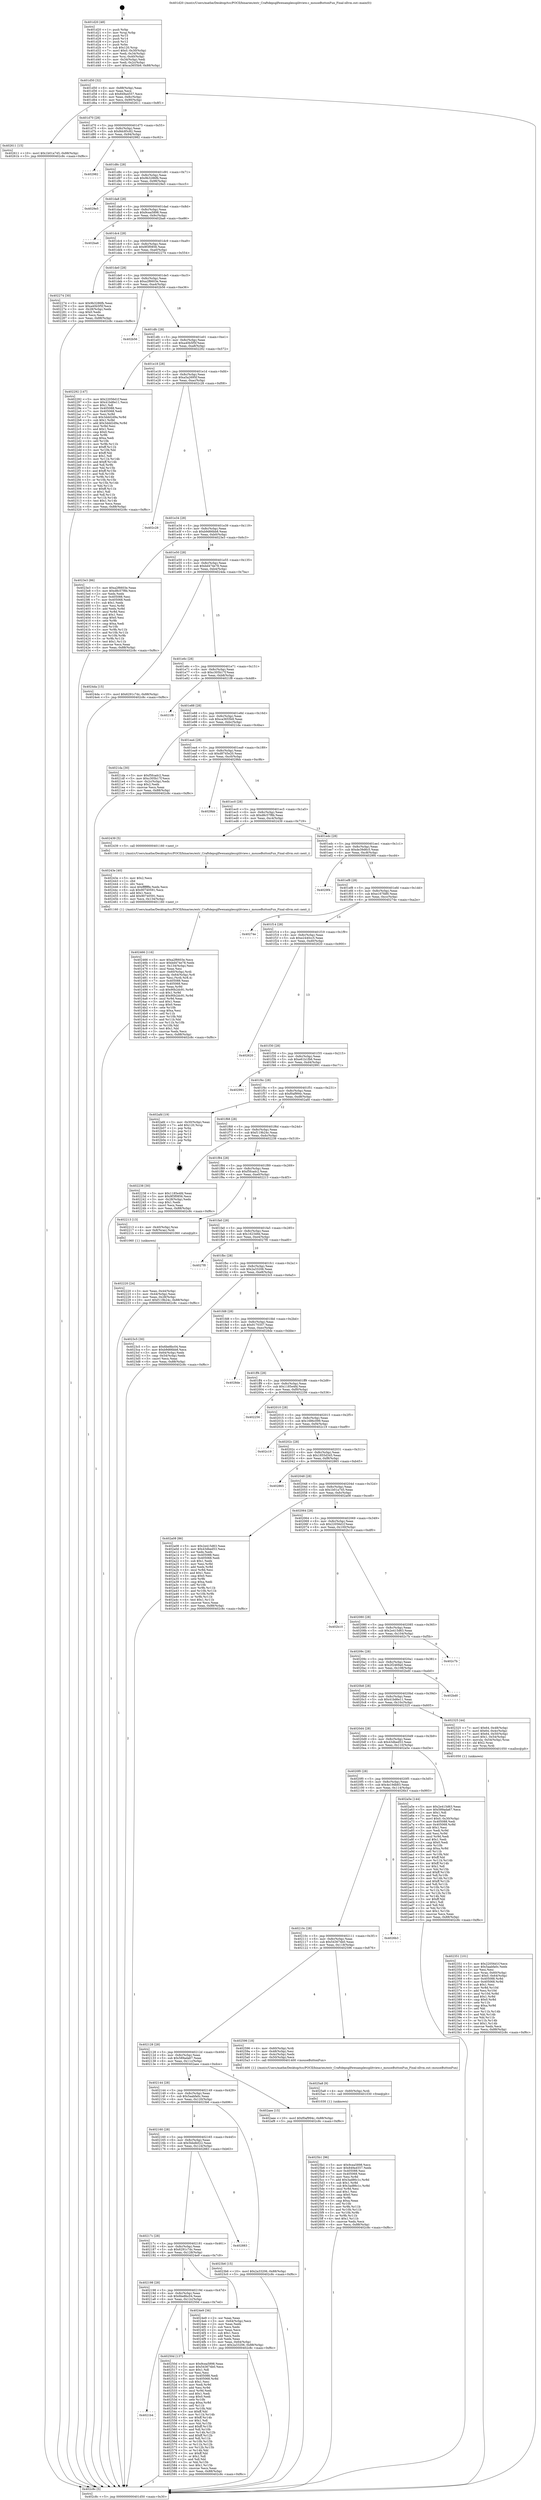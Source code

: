 digraph "0x401d20" {
  label = "0x401d20 (/mnt/c/Users/mathe/Desktop/tcc/POCII/binaries/extr_Craftdepsglfwexamplessplitview.c_mouseButtonFun_Final-ollvm.out::main(0))"
  labelloc = "t"
  node[shape=record]

  Entry [label="",width=0.3,height=0.3,shape=circle,fillcolor=black,style=filled]
  "0x401d50" [label="{
     0x401d50 [32]\l
     | [instrs]\l
     &nbsp;&nbsp;0x401d50 \<+6\>: mov -0x88(%rbp),%eax\l
     &nbsp;&nbsp;0x401d56 \<+2\>: mov %eax,%ecx\l
     &nbsp;&nbsp;0x401d58 \<+6\>: sub $0x849a4557,%ecx\l
     &nbsp;&nbsp;0x401d5e \<+6\>: mov %eax,-0x8c(%rbp)\l
     &nbsp;&nbsp;0x401d64 \<+6\>: mov %ecx,-0x90(%rbp)\l
     &nbsp;&nbsp;0x401d6a \<+6\>: je 0000000000402611 \<main+0x8f1\>\l
  }"]
  "0x402611" [label="{
     0x402611 [15]\l
     | [instrs]\l
     &nbsp;&nbsp;0x402611 \<+10\>: movl $0x1b01a745,-0x88(%rbp)\l
     &nbsp;&nbsp;0x40261b \<+5\>: jmp 0000000000402c8c \<main+0xf6c\>\l
  }"]
  "0x401d70" [label="{
     0x401d70 [28]\l
     | [instrs]\l
     &nbsp;&nbsp;0x401d70 \<+5\>: jmp 0000000000401d75 \<main+0x55\>\l
     &nbsp;&nbsp;0x401d75 \<+6\>: mov -0x8c(%rbp),%eax\l
     &nbsp;&nbsp;0x401d7b \<+5\>: sub $0x8dc85c82,%eax\l
     &nbsp;&nbsp;0x401d80 \<+6\>: mov %eax,-0x94(%rbp)\l
     &nbsp;&nbsp;0x401d86 \<+6\>: je 0000000000402982 \<main+0xc62\>\l
  }"]
  Exit [label="",width=0.3,height=0.3,shape=circle,fillcolor=black,style=filled,peripheries=2]
  "0x402982" [label="{
     0x402982\l
  }", style=dashed]
  "0x401d8c" [label="{
     0x401d8c [28]\l
     | [instrs]\l
     &nbsp;&nbsp;0x401d8c \<+5\>: jmp 0000000000401d91 \<main+0x71\>\l
     &nbsp;&nbsp;0x401d91 \<+6\>: mov -0x8c(%rbp),%eax\l
     &nbsp;&nbsp;0x401d97 \<+5\>: sub $0x9b3286fb,%eax\l
     &nbsp;&nbsp;0x401d9c \<+6\>: mov %eax,-0x98(%rbp)\l
     &nbsp;&nbsp;0x401da2 \<+6\>: je 00000000004029e5 \<main+0xcc5\>\l
  }"]
  "0x4025b1" [label="{
     0x4025b1 [96]\l
     | [instrs]\l
     &nbsp;&nbsp;0x4025b1 \<+5\>: mov $0x9cea5898,%ecx\l
     &nbsp;&nbsp;0x4025b6 \<+5\>: mov $0x849a4557,%edx\l
     &nbsp;&nbsp;0x4025bb \<+7\>: mov 0x405088,%esi\l
     &nbsp;&nbsp;0x4025c2 \<+7\>: mov 0x405068,%eax\l
     &nbsp;&nbsp;0x4025c9 \<+3\>: mov %esi,%r8d\l
     &nbsp;&nbsp;0x4025cc \<+7\>: add $0x3ad86c1c,%r8d\l
     &nbsp;&nbsp;0x4025d3 \<+4\>: sub $0x1,%r8d\l
     &nbsp;&nbsp;0x4025d7 \<+7\>: sub $0x3ad86c1c,%r8d\l
     &nbsp;&nbsp;0x4025de \<+4\>: imul %r8d,%esi\l
     &nbsp;&nbsp;0x4025e2 \<+3\>: and $0x1,%esi\l
     &nbsp;&nbsp;0x4025e5 \<+3\>: cmp $0x0,%esi\l
     &nbsp;&nbsp;0x4025e8 \<+4\>: sete %r9b\l
     &nbsp;&nbsp;0x4025ec \<+3\>: cmp $0xa,%eax\l
     &nbsp;&nbsp;0x4025ef \<+4\>: setl %r10b\l
     &nbsp;&nbsp;0x4025f3 \<+3\>: mov %r9b,%r11b\l
     &nbsp;&nbsp;0x4025f6 \<+3\>: and %r10b,%r11b\l
     &nbsp;&nbsp;0x4025f9 \<+3\>: xor %r10b,%r9b\l
     &nbsp;&nbsp;0x4025fc \<+3\>: or %r9b,%r11b\l
     &nbsp;&nbsp;0x4025ff \<+4\>: test $0x1,%r11b\l
     &nbsp;&nbsp;0x402603 \<+3\>: cmovne %edx,%ecx\l
     &nbsp;&nbsp;0x402606 \<+6\>: mov %ecx,-0x88(%rbp)\l
     &nbsp;&nbsp;0x40260c \<+5\>: jmp 0000000000402c8c \<main+0xf6c\>\l
  }"]
  "0x4029e5" [label="{
     0x4029e5\l
  }", style=dashed]
  "0x401da8" [label="{
     0x401da8 [28]\l
     | [instrs]\l
     &nbsp;&nbsp;0x401da8 \<+5\>: jmp 0000000000401dad \<main+0x8d\>\l
     &nbsp;&nbsp;0x401dad \<+6\>: mov -0x8c(%rbp),%eax\l
     &nbsp;&nbsp;0x401db3 \<+5\>: sub $0x9cea5898,%eax\l
     &nbsp;&nbsp;0x401db8 \<+6\>: mov %eax,-0x9c(%rbp)\l
     &nbsp;&nbsp;0x401dbe \<+6\>: je 0000000000402ba6 \<main+0xe86\>\l
  }"]
  "0x4025a8" [label="{
     0x4025a8 [9]\l
     | [instrs]\l
     &nbsp;&nbsp;0x4025a8 \<+4\>: mov -0x60(%rbp),%rdi\l
     &nbsp;&nbsp;0x4025ac \<+5\>: call 0000000000401030 \<free@plt\>\l
     | [calls]\l
     &nbsp;&nbsp;0x401030 \{1\} (unknown)\l
  }"]
  "0x402ba6" [label="{
     0x402ba6\l
  }", style=dashed]
  "0x401dc4" [label="{
     0x401dc4 [28]\l
     | [instrs]\l
     &nbsp;&nbsp;0x401dc4 \<+5\>: jmp 0000000000401dc9 \<main+0xa9\>\l
     &nbsp;&nbsp;0x401dc9 \<+6\>: mov -0x8c(%rbp),%eax\l
     &nbsp;&nbsp;0x401dcf \<+5\>: sub $0x9f3f0856,%eax\l
     &nbsp;&nbsp;0x401dd4 \<+6\>: mov %eax,-0xa0(%rbp)\l
     &nbsp;&nbsp;0x401dda \<+6\>: je 0000000000402274 \<main+0x554\>\l
  }"]
  "0x4021b4" [label="{
     0x4021b4\l
  }", style=dashed]
  "0x402274" [label="{
     0x402274 [30]\l
     | [instrs]\l
     &nbsp;&nbsp;0x402274 \<+5\>: mov $0x9b3286fb,%eax\l
     &nbsp;&nbsp;0x402279 \<+5\>: mov $0xa40b5f5f,%ecx\l
     &nbsp;&nbsp;0x40227e \<+3\>: mov -0x28(%rbp),%edx\l
     &nbsp;&nbsp;0x402281 \<+3\>: cmp $0x0,%edx\l
     &nbsp;&nbsp;0x402284 \<+3\>: cmove %ecx,%eax\l
     &nbsp;&nbsp;0x402287 \<+6\>: mov %eax,-0x88(%rbp)\l
     &nbsp;&nbsp;0x40228d \<+5\>: jmp 0000000000402c8c \<main+0xf6c\>\l
  }"]
  "0x401de0" [label="{
     0x401de0 [28]\l
     | [instrs]\l
     &nbsp;&nbsp;0x401de0 \<+5\>: jmp 0000000000401de5 \<main+0xc5\>\l
     &nbsp;&nbsp;0x401de5 \<+6\>: mov -0x8c(%rbp),%eax\l
     &nbsp;&nbsp;0x401deb \<+5\>: sub $0xa2f6603e,%eax\l
     &nbsp;&nbsp;0x401df0 \<+6\>: mov %eax,-0xa4(%rbp)\l
     &nbsp;&nbsp;0x401df6 \<+6\>: je 0000000000402b56 \<main+0xe36\>\l
  }"]
  "0x40250d" [label="{
     0x40250d [137]\l
     | [instrs]\l
     &nbsp;&nbsp;0x40250d \<+5\>: mov $0x9cea5898,%eax\l
     &nbsp;&nbsp;0x402512 \<+5\>: mov $0x543674b0,%ecx\l
     &nbsp;&nbsp;0x402517 \<+2\>: mov $0x1,%dl\l
     &nbsp;&nbsp;0x402519 \<+2\>: xor %esi,%esi\l
     &nbsp;&nbsp;0x40251b \<+7\>: mov 0x405088,%edi\l
     &nbsp;&nbsp;0x402522 \<+8\>: mov 0x405068,%r8d\l
     &nbsp;&nbsp;0x40252a \<+3\>: sub $0x1,%esi\l
     &nbsp;&nbsp;0x40252d \<+3\>: mov %edi,%r9d\l
     &nbsp;&nbsp;0x402530 \<+3\>: add %esi,%r9d\l
     &nbsp;&nbsp;0x402533 \<+4\>: imul %r9d,%edi\l
     &nbsp;&nbsp;0x402537 \<+3\>: and $0x1,%edi\l
     &nbsp;&nbsp;0x40253a \<+3\>: cmp $0x0,%edi\l
     &nbsp;&nbsp;0x40253d \<+4\>: sete %r10b\l
     &nbsp;&nbsp;0x402541 \<+4\>: cmp $0xa,%r8d\l
     &nbsp;&nbsp;0x402545 \<+4\>: setl %r11b\l
     &nbsp;&nbsp;0x402549 \<+3\>: mov %r10b,%bl\l
     &nbsp;&nbsp;0x40254c \<+3\>: xor $0xff,%bl\l
     &nbsp;&nbsp;0x40254f \<+3\>: mov %r11b,%r14b\l
     &nbsp;&nbsp;0x402552 \<+4\>: xor $0xff,%r14b\l
     &nbsp;&nbsp;0x402556 \<+3\>: xor $0x1,%dl\l
     &nbsp;&nbsp;0x402559 \<+3\>: mov %bl,%r15b\l
     &nbsp;&nbsp;0x40255c \<+4\>: and $0xff,%r15b\l
     &nbsp;&nbsp;0x402560 \<+3\>: and %dl,%r10b\l
     &nbsp;&nbsp;0x402563 \<+3\>: mov %r14b,%r12b\l
     &nbsp;&nbsp;0x402566 \<+4\>: and $0xff,%r12b\l
     &nbsp;&nbsp;0x40256a \<+3\>: and %dl,%r11b\l
     &nbsp;&nbsp;0x40256d \<+3\>: or %r10b,%r15b\l
     &nbsp;&nbsp;0x402570 \<+3\>: or %r11b,%r12b\l
     &nbsp;&nbsp;0x402573 \<+3\>: xor %r12b,%r15b\l
     &nbsp;&nbsp;0x402576 \<+3\>: or %r14b,%bl\l
     &nbsp;&nbsp;0x402579 \<+3\>: xor $0xff,%bl\l
     &nbsp;&nbsp;0x40257c \<+3\>: or $0x1,%dl\l
     &nbsp;&nbsp;0x40257f \<+2\>: and %dl,%bl\l
     &nbsp;&nbsp;0x402581 \<+3\>: or %bl,%r15b\l
     &nbsp;&nbsp;0x402584 \<+4\>: test $0x1,%r15b\l
     &nbsp;&nbsp;0x402588 \<+3\>: cmovne %ecx,%eax\l
     &nbsp;&nbsp;0x40258b \<+6\>: mov %eax,-0x88(%rbp)\l
     &nbsp;&nbsp;0x402591 \<+5\>: jmp 0000000000402c8c \<main+0xf6c\>\l
  }"]
  "0x402b56" [label="{
     0x402b56\l
  }", style=dashed]
  "0x401dfc" [label="{
     0x401dfc [28]\l
     | [instrs]\l
     &nbsp;&nbsp;0x401dfc \<+5\>: jmp 0000000000401e01 \<main+0xe1\>\l
     &nbsp;&nbsp;0x401e01 \<+6\>: mov -0x8c(%rbp),%eax\l
     &nbsp;&nbsp;0x401e07 \<+5\>: sub $0xa40b5f5f,%eax\l
     &nbsp;&nbsp;0x401e0c \<+6\>: mov %eax,-0xa8(%rbp)\l
     &nbsp;&nbsp;0x401e12 \<+6\>: je 0000000000402292 \<main+0x572\>\l
  }"]
  "0x402198" [label="{
     0x402198 [28]\l
     | [instrs]\l
     &nbsp;&nbsp;0x402198 \<+5\>: jmp 000000000040219d \<main+0x47d\>\l
     &nbsp;&nbsp;0x40219d \<+6\>: mov -0x8c(%rbp),%eax\l
     &nbsp;&nbsp;0x4021a3 \<+5\>: sub $0x6be8bc04,%eax\l
     &nbsp;&nbsp;0x4021a8 \<+6\>: mov %eax,-0x12c(%rbp)\l
     &nbsp;&nbsp;0x4021ae \<+6\>: je 000000000040250d \<main+0x7ed\>\l
  }"]
  "0x402292" [label="{
     0x402292 [147]\l
     | [instrs]\l
     &nbsp;&nbsp;0x402292 \<+5\>: mov $0x22056d1f,%eax\l
     &nbsp;&nbsp;0x402297 \<+5\>: mov $0x41bd6e11,%ecx\l
     &nbsp;&nbsp;0x40229c \<+2\>: mov $0x1,%dl\l
     &nbsp;&nbsp;0x40229e \<+7\>: mov 0x405088,%esi\l
     &nbsp;&nbsp;0x4022a5 \<+7\>: mov 0x405068,%edi\l
     &nbsp;&nbsp;0x4022ac \<+3\>: mov %esi,%r8d\l
     &nbsp;&nbsp;0x4022af \<+7\>: sub $0x3ddd2d9a,%r8d\l
     &nbsp;&nbsp;0x4022b6 \<+4\>: sub $0x1,%r8d\l
     &nbsp;&nbsp;0x4022ba \<+7\>: add $0x3ddd2d9a,%r8d\l
     &nbsp;&nbsp;0x4022c1 \<+4\>: imul %r8d,%esi\l
     &nbsp;&nbsp;0x4022c5 \<+3\>: and $0x1,%esi\l
     &nbsp;&nbsp;0x4022c8 \<+3\>: cmp $0x0,%esi\l
     &nbsp;&nbsp;0x4022cb \<+4\>: sete %r9b\l
     &nbsp;&nbsp;0x4022cf \<+3\>: cmp $0xa,%edi\l
     &nbsp;&nbsp;0x4022d2 \<+4\>: setl %r10b\l
     &nbsp;&nbsp;0x4022d6 \<+3\>: mov %r9b,%r11b\l
     &nbsp;&nbsp;0x4022d9 \<+4\>: xor $0xff,%r11b\l
     &nbsp;&nbsp;0x4022dd \<+3\>: mov %r10b,%bl\l
     &nbsp;&nbsp;0x4022e0 \<+3\>: xor $0xff,%bl\l
     &nbsp;&nbsp;0x4022e3 \<+3\>: xor $0x1,%dl\l
     &nbsp;&nbsp;0x4022e6 \<+3\>: mov %r11b,%r14b\l
     &nbsp;&nbsp;0x4022e9 \<+4\>: and $0xff,%r14b\l
     &nbsp;&nbsp;0x4022ed \<+3\>: and %dl,%r9b\l
     &nbsp;&nbsp;0x4022f0 \<+3\>: mov %bl,%r15b\l
     &nbsp;&nbsp;0x4022f3 \<+4\>: and $0xff,%r15b\l
     &nbsp;&nbsp;0x4022f7 \<+3\>: and %dl,%r10b\l
     &nbsp;&nbsp;0x4022fa \<+3\>: or %r9b,%r14b\l
     &nbsp;&nbsp;0x4022fd \<+3\>: or %r10b,%r15b\l
     &nbsp;&nbsp;0x402300 \<+3\>: xor %r15b,%r14b\l
     &nbsp;&nbsp;0x402303 \<+3\>: or %bl,%r11b\l
     &nbsp;&nbsp;0x402306 \<+4\>: xor $0xff,%r11b\l
     &nbsp;&nbsp;0x40230a \<+3\>: or $0x1,%dl\l
     &nbsp;&nbsp;0x40230d \<+3\>: and %dl,%r11b\l
     &nbsp;&nbsp;0x402310 \<+3\>: or %r11b,%r14b\l
     &nbsp;&nbsp;0x402313 \<+4\>: test $0x1,%r14b\l
     &nbsp;&nbsp;0x402317 \<+3\>: cmovne %ecx,%eax\l
     &nbsp;&nbsp;0x40231a \<+6\>: mov %eax,-0x88(%rbp)\l
     &nbsp;&nbsp;0x402320 \<+5\>: jmp 0000000000402c8c \<main+0xf6c\>\l
  }"]
  "0x401e18" [label="{
     0x401e18 [28]\l
     | [instrs]\l
     &nbsp;&nbsp;0x401e18 \<+5\>: jmp 0000000000401e1d \<main+0xfd\>\l
     &nbsp;&nbsp;0x401e1d \<+6\>: mov -0x8c(%rbp),%eax\l
     &nbsp;&nbsp;0x401e23 \<+5\>: sub $0xa5a2695f,%eax\l
     &nbsp;&nbsp;0x401e28 \<+6\>: mov %eax,-0xac(%rbp)\l
     &nbsp;&nbsp;0x401e2e \<+6\>: je 0000000000402c28 \<main+0xf08\>\l
  }"]
  "0x4024e9" [label="{
     0x4024e9 [36]\l
     | [instrs]\l
     &nbsp;&nbsp;0x4024e9 \<+2\>: xor %eax,%eax\l
     &nbsp;&nbsp;0x4024eb \<+3\>: mov -0x64(%rbp),%ecx\l
     &nbsp;&nbsp;0x4024ee \<+2\>: mov %eax,%edx\l
     &nbsp;&nbsp;0x4024f0 \<+2\>: sub %ecx,%edx\l
     &nbsp;&nbsp;0x4024f2 \<+2\>: mov %eax,%ecx\l
     &nbsp;&nbsp;0x4024f4 \<+3\>: sub $0x1,%ecx\l
     &nbsp;&nbsp;0x4024f7 \<+2\>: add %ecx,%edx\l
     &nbsp;&nbsp;0x4024f9 \<+2\>: sub %edx,%eax\l
     &nbsp;&nbsp;0x4024fb \<+3\>: mov %eax,-0x64(%rbp)\l
     &nbsp;&nbsp;0x4024fe \<+10\>: movl $0x2a33206,-0x88(%rbp)\l
     &nbsp;&nbsp;0x402508 \<+5\>: jmp 0000000000402c8c \<main+0xf6c\>\l
  }"]
  "0x402c28" [label="{
     0x402c28\l
  }", style=dashed]
  "0x401e34" [label="{
     0x401e34 [28]\l
     | [instrs]\l
     &nbsp;&nbsp;0x401e34 \<+5\>: jmp 0000000000401e39 \<main+0x119\>\l
     &nbsp;&nbsp;0x401e39 \<+6\>: mov -0x8c(%rbp),%eax\l
     &nbsp;&nbsp;0x401e3f \<+5\>: sub $0xb9d66bb8,%eax\l
     &nbsp;&nbsp;0x401e44 \<+6\>: mov %eax,-0xb0(%rbp)\l
     &nbsp;&nbsp;0x401e4a \<+6\>: je 00000000004023e3 \<main+0x6c3\>\l
  }"]
  "0x40217c" [label="{
     0x40217c [28]\l
     | [instrs]\l
     &nbsp;&nbsp;0x40217c \<+5\>: jmp 0000000000402181 \<main+0x461\>\l
     &nbsp;&nbsp;0x402181 \<+6\>: mov -0x8c(%rbp),%eax\l
     &nbsp;&nbsp;0x402187 \<+5\>: sub $0x6291c7dc,%eax\l
     &nbsp;&nbsp;0x40218c \<+6\>: mov %eax,-0x128(%rbp)\l
     &nbsp;&nbsp;0x402192 \<+6\>: je 00000000004024e9 \<main+0x7c9\>\l
  }"]
  "0x4023e3" [label="{
     0x4023e3 [86]\l
     | [instrs]\l
     &nbsp;&nbsp;0x4023e3 \<+5\>: mov $0xa2f6603e,%eax\l
     &nbsp;&nbsp;0x4023e8 \<+5\>: mov $0xd8c57f8b,%ecx\l
     &nbsp;&nbsp;0x4023ed \<+2\>: xor %edx,%edx\l
     &nbsp;&nbsp;0x4023ef \<+7\>: mov 0x405088,%esi\l
     &nbsp;&nbsp;0x4023f6 \<+7\>: mov 0x405068,%edi\l
     &nbsp;&nbsp;0x4023fd \<+3\>: sub $0x1,%edx\l
     &nbsp;&nbsp;0x402400 \<+3\>: mov %esi,%r8d\l
     &nbsp;&nbsp;0x402403 \<+3\>: add %edx,%r8d\l
     &nbsp;&nbsp;0x402406 \<+4\>: imul %r8d,%esi\l
     &nbsp;&nbsp;0x40240a \<+3\>: and $0x1,%esi\l
     &nbsp;&nbsp;0x40240d \<+3\>: cmp $0x0,%esi\l
     &nbsp;&nbsp;0x402410 \<+4\>: sete %r9b\l
     &nbsp;&nbsp;0x402414 \<+3\>: cmp $0xa,%edi\l
     &nbsp;&nbsp;0x402417 \<+4\>: setl %r10b\l
     &nbsp;&nbsp;0x40241b \<+3\>: mov %r9b,%r11b\l
     &nbsp;&nbsp;0x40241e \<+3\>: and %r10b,%r11b\l
     &nbsp;&nbsp;0x402421 \<+3\>: xor %r10b,%r9b\l
     &nbsp;&nbsp;0x402424 \<+3\>: or %r9b,%r11b\l
     &nbsp;&nbsp;0x402427 \<+4\>: test $0x1,%r11b\l
     &nbsp;&nbsp;0x40242b \<+3\>: cmovne %ecx,%eax\l
     &nbsp;&nbsp;0x40242e \<+6\>: mov %eax,-0x88(%rbp)\l
     &nbsp;&nbsp;0x402434 \<+5\>: jmp 0000000000402c8c \<main+0xf6c\>\l
  }"]
  "0x401e50" [label="{
     0x401e50 [28]\l
     | [instrs]\l
     &nbsp;&nbsp;0x401e50 \<+5\>: jmp 0000000000401e55 \<main+0x135\>\l
     &nbsp;&nbsp;0x401e55 \<+6\>: mov -0x8c(%rbp),%eax\l
     &nbsp;&nbsp;0x401e5b \<+5\>: sub $0xbd474e78,%eax\l
     &nbsp;&nbsp;0x401e60 \<+6\>: mov %eax,-0xb4(%rbp)\l
     &nbsp;&nbsp;0x401e66 \<+6\>: je 00000000004024da \<main+0x7ba\>\l
  }"]
  "0x402883" [label="{
     0x402883\l
  }", style=dashed]
  "0x4024da" [label="{
     0x4024da [15]\l
     | [instrs]\l
     &nbsp;&nbsp;0x4024da \<+10\>: movl $0x6291c7dc,-0x88(%rbp)\l
     &nbsp;&nbsp;0x4024e4 \<+5\>: jmp 0000000000402c8c \<main+0xf6c\>\l
  }"]
  "0x401e6c" [label="{
     0x401e6c [28]\l
     | [instrs]\l
     &nbsp;&nbsp;0x401e6c \<+5\>: jmp 0000000000401e71 \<main+0x151\>\l
     &nbsp;&nbsp;0x401e71 \<+6\>: mov -0x8c(%rbp),%eax\l
     &nbsp;&nbsp;0x401e77 \<+5\>: sub $0xc305b17f,%eax\l
     &nbsp;&nbsp;0x401e7c \<+6\>: mov %eax,-0xb8(%rbp)\l
     &nbsp;&nbsp;0x401e82 \<+6\>: je 00000000004021f8 \<main+0x4d8\>\l
  }"]
  "0x402466" [label="{
     0x402466 [116]\l
     | [instrs]\l
     &nbsp;&nbsp;0x402466 \<+5\>: mov $0xa2f6603e,%ecx\l
     &nbsp;&nbsp;0x40246b \<+5\>: mov $0xbd474e78,%edx\l
     &nbsp;&nbsp;0x402470 \<+6\>: mov -0x134(%rbp),%esi\l
     &nbsp;&nbsp;0x402476 \<+3\>: imul %eax,%esi\l
     &nbsp;&nbsp;0x402479 \<+4\>: mov -0x60(%rbp),%rdi\l
     &nbsp;&nbsp;0x40247d \<+4\>: movslq -0x64(%rbp),%r8\l
     &nbsp;&nbsp;0x402481 \<+4\>: mov %esi,(%rdi,%r8,4)\l
     &nbsp;&nbsp;0x402485 \<+7\>: mov 0x405088,%eax\l
     &nbsp;&nbsp;0x40248c \<+7\>: mov 0x405068,%esi\l
     &nbsp;&nbsp;0x402493 \<+3\>: mov %eax,%r9d\l
     &nbsp;&nbsp;0x402496 \<+7\>: sub $0x90b2dc91,%r9d\l
     &nbsp;&nbsp;0x40249d \<+4\>: sub $0x1,%r9d\l
     &nbsp;&nbsp;0x4024a1 \<+7\>: add $0x90b2dc91,%r9d\l
     &nbsp;&nbsp;0x4024a8 \<+4\>: imul %r9d,%eax\l
     &nbsp;&nbsp;0x4024ac \<+3\>: and $0x1,%eax\l
     &nbsp;&nbsp;0x4024af \<+3\>: cmp $0x0,%eax\l
     &nbsp;&nbsp;0x4024b2 \<+4\>: sete %r10b\l
     &nbsp;&nbsp;0x4024b6 \<+3\>: cmp $0xa,%esi\l
     &nbsp;&nbsp;0x4024b9 \<+4\>: setl %r11b\l
     &nbsp;&nbsp;0x4024bd \<+3\>: mov %r10b,%bl\l
     &nbsp;&nbsp;0x4024c0 \<+3\>: and %r11b,%bl\l
     &nbsp;&nbsp;0x4024c3 \<+3\>: xor %r11b,%r10b\l
     &nbsp;&nbsp;0x4024c6 \<+3\>: or %r10b,%bl\l
     &nbsp;&nbsp;0x4024c9 \<+3\>: test $0x1,%bl\l
     &nbsp;&nbsp;0x4024cc \<+3\>: cmovne %edx,%ecx\l
     &nbsp;&nbsp;0x4024cf \<+6\>: mov %ecx,-0x88(%rbp)\l
     &nbsp;&nbsp;0x4024d5 \<+5\>: jmp 0000000000402c8c \<main+0xf6c\>\l
  }"]
  "0x4021f8" [label="{
     0x4021f8\l
  }", style=dashed]
  "0x401e88" [label="{
     0x401e88 [28]\l
     | [instrs]\l
     &nbsp;&nbsp;0x401e88 \<+5\>: jmp 0000000000401e8d \<main+0x16d\>\l
     &nbsp;&nbsp;0x401e8d \<+6\>: mov -0x8c(%rbp),%eax\l
     &nbsp;&nbsp;0x401e93 \<+5\>: sub $0xca3655b9,%eax\l
     &nbsp;&nbsp;0x401e98 \<+6\>: mov %eax,-0xbc(%rbp)\l
     &nbsp;&nbsp;0x401e9e \<+6\>: je 00000000004021da \<main+0x4ba\>\l
  }"]
  "0x40243e" [label="{
     0x40243e [40]\l
     | [instrs]\l
     &nbsp;&nbsp;0x40243e \<+5\>: mov $0x2,%ecx\l
     &nbsp;&nbsp;0x402443 \<+1\>: cltd\l
     &nbsp;&nbsp;0x402444 \<+2\>: idiv %ecx\l
     &nbsp;&nbsp;0x402446 \<+6\>: imul $0xfffffffe,%edx,%ecx\l
     &nbsp;&nbsp;0x40244c \<+6\>: sub $0x90740591,%ecx\l
     &nbsp;&nbsp;0x402452 \<+3\>: add $0x1,%ecx\l
     &nbsp;&nbsp;0x402455 \<+6\>: add $0x90740591,%ecx\l
     &nbsp;&nbsp;0x40245b \<+6\>: mov %ecx,-0x134(%rbp)\l
     &nbsp;&nbsp;0x402461 \<+5\>: call 0000000000401160 \<next_i\>\l
     | [calls]\l
     &nbsp;&nbsp;0x401160 \{1\} (/mnt/c/Users/mathe/Desktop/tcc/POCII/binaries/extr_Craftdepsglfwexamplessplitview.c_mouseButtonFun_Final-ollvm.out::next_i)\l
  }"]
  "0x4021da" [label="{
     0x4021da [30]\l
     | [instrs]\l
     &nbsp;&nbsp;0x4021da \<+5\>: mov $0xf5fcadc2,%eax\l
     &nbsp;&nbsp;0x4021df \<+5\>: mov $0xc305b17f,%ecx\l
     &nbsp;&nbsp;0x4021e4 \<+3\>: mov -0x2c(%rbp),%edx\l
     &nbsp;&nbsp;0x4021e7 \<+3\>: cmp $0x2,%edx\l
     &nbsp;&nbsp;0x4021ea \<+3\>: cmovne %ecx,%eax\l
     &nbsp;&nbsp;0x4021ed \<+6\>: mov %eax,-0x88(%rbp)\l
     &nbsp;&nbsp;0x4021f3 \<+5\>: jmp 0000000000402c8c \<main+0xf6c\>\l
  }"]
  "0x401ea4" [label="{
     0x401ea4 [28]\l
     | [instrs]\l
     &nbsp;&nbsp;0x401ea4 \<+5\>: jmp 0000000000401ea9 \<main+0x189\>\l
     &nbsp;&nbsp;0x401ea9 \<+6\>: mov -0x8c(%rbp),%eax\l
     &nbsp;&nbsp;0x401eaf \<+5\>: sub $0xd8745e20,%eax\l
     &nbsp;&nbsp;0x401eb4 \<+6\>: mov %eax,-0xc0(%rbp)\l
     &nbsp;&nbsp;0x401eba \<+6\>: je 00000000004029bb \<main+0xc9b\>\l
  }"]
  "0x402c8c" [label="{
     0x402c8c [5]\l
     | [instrs]\l
     &nbsp;&nbsp;0x402c8c \<+5\>: jmp 0000000000401d50 \<main+0x30\>\l
  }"]
  "0x401d20" [label="{
     0x401d20 [48]\l
     | [instrs]\l
     &nbsp;&nbsp;0x401d20 \<+1\>: push %rbp\l
     &nbsp;&nbsp;0x401d21 \<+3\>: mov %rsp,%rbp\l
     &nbsp;&nbsp;0x401d24 \<+2\>: push %r15\l
     &nbsp;&nbsp;0x401d26 \<+2\>: push %r14\l
     &nbsp;&nbsp;0x401d28 \<+2\>: push %r12\l
     &nbsp;&nbsp;0x401d2a \<+1\>: push %rbx\l
     &nbsp;&nbsp;0x401d2b \<+7\>: sub $0x120,%rsp\l
     &nbsp;&nbsp;0x401d32 \<+7\>: movl $0x0,-0x30(%rbp)\l
     &nbsp;&nbsp;0x401d39 \<+3\>: mov %edi,-0x34(%rbp)\l
     &nbsp;&nbsp;0x401d3c \<+4\>: mov %rsi,-0x40(%rbp)\l
     &nbsp;&nbsp;0x401d40 \<+3\>: mov -0x34(%rbp),%edi\l
     &nbsp;&nbsp;0x401d43 \<+3\>: mov %edi,-0x2c(%rbp)\l
     &nbsp;&nbsp;0x401d46 \<+10\>: movl $0xca3655b9,-0x88(%rbp)\l
  }"]
  "0x402160" [label="{
     0x402160 [28]\l
     | [instrs]\l
     &nbsp;&nbsp;0x402160 \<+5\>: jmp 0000000000402165 \<main+0x445\>\l
     &nbsp;&nbsp;0x402165 \<+6\>: mov -0x8c(%rbp),%eax\l
     &nbsp;&nbsp;0x40216b \<+5\>: sub $0x5bbdb022,%eax\l
     &nbsp;&nbsp;0x402170 \<+6\>: mov %eax,-0x124(%rbp)\l
     &nbsp;&nbsp;0x402176 \<+6\>: je 0000000000402883 \<main+0xb63\>\l
  }"]
  "0x4029bb" [label="{
     0x4029bb\l
  }", style=dashed]
  "0x401ec0" [label="{
     0x401ec0 [28]\l
     | [instrs]\l
     &nbsp;&nbsp;0x401ec0 \<+5\>: jmp 0000000000401ec5 \<main+0x1a5\>\l
     &nbsp;&nbsp;0x401ec5 \<+6\>: mov -0x8c(%rbp),%eax\l
     &nbsp;&nbsp;0x401ecb \<+5\>: sub $0xd8c57f8b,%eax\l
     &nbsp;&nbsp;0x401ed0 \<+6\>: mov %eax,-0xc4(%rbp)\l
     &nbsp;&nbsp;0x401ed6 \<+6\>: je 0000000000402439 \<main+0x719\>\l
  }"]
  "0x4023b6" [label="{
     0x4023b6 [15]\l
     | [instrs]\l
     &nbsp;&nbsp;0x4023b6 \<+10\>: movl $0x2a33206,-0x88(%rbp)\l
     &nbsp;&nbsp;0x4023c0 \<+5\>: jmp 0000000000402c8c \<main+0xf6c\>\l
  }"]
  "0x402439" [label="{
     0x402439 [5]\l
     | [instrs]\l
     &nbsp;&nbsp;0x402439 \<+5\>: call 0000000000401160 \<next_i\>\l
     | [calls]\l
     &nbsp;&nbsp;0x401160 \{1\} (/mnt/c/Users/mathe/Desktop/tcc/POCII/binaries/extr_Craftdepsglfwexamplessplitview.c_mouseButtonFun_Final-ollvm.out::next_i)\l
  }"]
  "0x401edc" [label="{
     0x401edc [28]\l
     | [instrs]\l
     &nbsp;&nbsp;0x401edc \<+5\>: jmp 0000000000401ee1 \<main+0x1c1\>\l
     &nbsp;&nbsp;0x401ee1 \<+6\>: mov -0x8c(%rbp),%eax\l
     &nbsp;&nbsp;0x401ee7 \<+5\>: sub $0xde39d6c5,%eax\l
     &nbsp;&nbsp;0x401eec \<+6\>: mov %eax,-0xc8(%rbp)\l
     &nbsp;&nbsp;0x401ef2 \<+6\>: je 00000000004029f4 \<main+0xcd4\>\l
  }"]
  "0x402144" [label="{
     0x402144 [28]\l
     | [instrs]\l
     &nbsp;&nbsp;0x402144 \<+5\>: jmp 0000000000402149 \<main+0x429\>\l
     &nbsp;&nbsp;0x402149 \<+6\>: mov -0x8c(%rbp),%eax\l
     &nbsp;&nbsp;0x40214f \<+5\>: sub $0x5aabfa0c,%eax\l
     &nbsp;&nbsp;0x402154 \<+6\>: mov %eax,-0x120(%rbp)\l
     &nbsp;&nbsp;0x40215a \<+6\>: je 00000000004023b6 \<main+0x696\>\l
  }"]
  "0x4029f4" [label="{
     0x4029f4\l
  }", style=dashed]
  "0x401ef8" [label="{
     0x401ef8 [28]\l
     | [instrs]\l
     &nbsp;&nbsp;0x401ef8 \<+5\>: jmp 0000000000401efd \<main+0x1dd\>\l
     &nbsp;&nbsp;0x401efd \<+6\>: mov -0x8c(%rbp),%eax\l
     &nbsp;&nbsp;0x401f03 \<+5\>: sub $0xe167fdf0,%eax\l
     &nbsp;&nbsp;0x401f08 \<+6\>: mov %eax,-0xcc(%rbp)\l
     &nbsp;&nbsp;0x401f0e \<+6\>: je 000000000040274e \<main+0xa2e\>\l
  }"]
  "0x402aee" [label="{
     0x402aee [15]\l
     | [instrs]\l
     &nbsp;&nbsp;0x402aee \<+10\>: movl $0xf0af994c,-0x88(%rbp)\l
     &nbsp;&nbsp;0x402af8 \<+5\>: jmp 0000000000402c8c \<main+0xf6c\>\l
  }"]
  "0x40274e" [label="{
     0x40274e\l
  }", style=dashed]
  "0x401f14" [label="{
     0x401f14 [28]\l
     | [instrs]\l
     &nbsp;&nbsp;0x401f14 \<+5\>: jmp 0000000000401f19 \<main+0x1f9\>\l
     &nbsp;&nbsp;0x401f19 \<+6\>: mov -0x8c(%rbp),%eax\l
     &nbsp;&nbsp;0x401f1f \<+5\>: sub $0xe2440cc5,%eax\l
     &nbsp;&nbsp;0x401f24 \<+6\>: mov %eax,-0xd0(%rbp)\l
     &nbsp;&nbsp;0x401f2a \<+6\>: je 0000000000402620 \<main+0x900\>\l
  }"]
  "0x402128" [label="{
     0x402128 [28]\l
     | [instrs]\l
     &nbsp;&nbsp;0x402128 \<+5\>: jmp 000000000040212d \<main+0x40d\>\l
     &nbsp;&nbsp;0x40212d \<+6\>: mov -0x8c(%rbp),%eax\l
     &nbsp;&nbsp;0x402133 \<+5\>: sub $0x589ada67,%eax\l
     &nbsp;&nbsp;0x402138 \<+6\>: mov %eax,-0x11c(%rbp)\l
     &nbsp;&nbsp;0x40213e \<+6\>: je 0000000000402aee \<main+0xdce\>\l
  }"]
  "0x402620" [label="{
     0x402620\l
  }", style=dashed]
  "0x401f30" [label="{
     0x401f30 [28]\l
     | [instrs]\l
     &nbsp;&nbsp;0x401f30 \<+5\>: jmp 0000000000401f35 \<main+0x215\>\l
     &nbsp;&nbsp;0x401f35 \<+6\>: mov -0x8c(%rbp),%eax\l
     &nbsp;&nbsp;0x401f3b \<+5\>: sub $0xe61b1fb6,%eax\l
     &nbsp;&nbsp;0x401f40 \<+6\>: mov %eax,-0xd4(%rbp)\l
     &nbsp;&nbsp;0x401f46 \<+6\>: je 0000000000402991 \<main+0xc71\>\l
  }"]
  "0x402596" [label="{
     0x402596 [18]\l
     | [instrs]\l
     &nbsp;&nbsp;0x402596 \<+4\>: mov -0x60(%rbp),%rdi\l
     &nbsp;&nbsp;0x40259a \<+3\>: mov -0x48(%rbp),%esi\l
     &nbsp;&nbsp;0x40259d \<+3\>: mov -0x4c(%rbp),%edx\l
     &nbsp;&nbsp;0x4025a0 \<+3\>: mov -0x50(%rbp),%ecx\l
     &nbsp;&nbsp;0x4025a3 \<+5\>: call 0000000000401400 \<mouseButtonFun\>\l
     | [calls]\l
     &nbsp;&nbsp;0x401400 \{1\} (/mnt/c/Users/mathe/Desktop/tcc/POCII/binaries/extr_Craftdepsglfwexamplessplitview.c_mouseButtonFun_Final-ollvm.out::mouseButtonFun)\l
  }"]
  "0x402991" [label="{
     0x402991\l
  }", style=dashed]
  "0x401f4c" [label="{
     0x401f4c [28]\l
     | [instrs]\l
     &nbsp;&nbsp;0x401f4c \<+5\>: jmp 0000000000401f51 \<main+0x231\>\l
     &nbsp;&nbsp;0x401f51 \<+6\>: mov -0x8c(%rbp),%eax\l
     &nbsp;&nbsp;0x401f57 \<+5\>: sub $0xf0af994c,%eax\l
     &nbsp;&nbsp;0x401f5c \<+6\>: mov %eax,-0xd8(%rbp)\l
     &nbsp;&nbsp;0x401f62 \<+6\>: je 0000000000402afd \<main+0xddd\>\l
  }"]
  "0x40210c" [label="{
     0x40210c [28]\l
     | [instrs]\l
     &nbsp;&nbsp;0x40210c \<+5\>: jmp 0000000000402111 \<main+0x3f1\>\l
     &nbsp;&nbsp;0x402111 \<+6\>: mov -0x8c(%rbp),%eax\l
     &nbsp;&nbsp;0x402117 \<+5\>: sub $0x543674b0,%eax\l
     &nbsp;&nbsp;0x40211c \<+6\>: mov %eax,-0x118(%rbp)\l
     &nbsp;&nbsp;0x402122 \<+6\>: je 0000000000402596 \<main+0x876\>\l
  }"]
  "0x402afd" [label="{
     0x402afd [19]\l
     | [instrs]\l
     &nbsp;&nbsp;0x402afd \<+3\>: mov -0x30(%rbp),%eax\l
     &nbsp;&nbsp;0x402b00 \<+7\>: add $0x120,%rsp\l
     &nbsp;&nbsp;0x402b07 \<+1\>: pop %rbx\l
     &nbsp;&nbsp;0x402b08 \<+2\>: pop %r12\l
     &nbsp;&nbsp;0x402b0a \<+2\>: pop %r14\l
     &nbsp;&nbsp;0x402b0c \<+2\>: pop %r15\l
     &nbsp;&nbsp;0x402b0e \<+1\>: pop %rbp\l
     &nbsp;&nbsp;0x402b0f \<+1\>: ret\l
  }"]
  "0x401f68" [label="{
     0x401f68 [28]\l
     | [instrs]\l
     &nbsp;&nbsp;0x401f68 \<+5\>: jmp 0000000000401f6d \<main+0x24d\>\l
     &nbsp;&nbsp;0x401f6d \<+6\>: mov -0x8c(%rbp),%eax\l
     &nbsp;&nbsp;0x401f73 \<+5\>: sub $0xf119b24c,%eax\l
     &nbsp;&nbsp;0x401f78 \<+6\>: mov %eax,-0xdc(%rbp)\l
     &nbsp;&nbsp;0x401f7e \<+6\>: je 0000000000402238 \<main+0x518\>\l
  }"]
  "0x4026b3" [label="{
     0x4026b3\l
  }", style=dashed]
  "0x402238" [label="{
     0x402238 [30]\l
     | [instrs]\l
     &nbsp;&nbsp;0x402238 \<+5\>: mov $0x1185e4fd,%eax\l
     &nbsp;&nbsp;0x40223d \<+5\>: mov $0x9f3f0856,%ecx\l
     &nbsp;&nbsp;0x402242 \<+3\>: mov -0x28(%rbp),%edx\l
     &nbsp;&nbsp;0x402245 \<+3\>: cmp $0x1,%edx\l
     &nbsp;&nbsp;0x402248 \<+3\>: cmovl %ecx,%eax\l
     &nbsp;&nbsp;0x40224b \<+6\>: mov %eax,-0x88(%rbp)\l
     &nbsp;&nbsp;0x402251 \<+5\>: jmp 0000000000402c8c \<main+0xf6c\>\l
  }"]
  "0x401f84" [label="{
     0x401f84 [28]\l
     | [instrs]\l
     &nbsp;&nbsp;0x401f84 \<+5\>: jmp 0000000000401f89 \<main+0x269\>\l
     &nbsp;&nbsp;0x401f89 \<+6\>: mov -0x8c(%rbp),%eax\l
     &nbsp;&nbsp;0x401f8f \<+5\>: sub $0xf5fcadc2,%eax\l
     &nbsp;&nbsp;0x401f94 \<+6\>: mov %eax,-0xe0(%rbp)\l
     &nbsp;&nbsp;0x401f9a \<+6\>: je 0000000000402213 \<main+0x4f3\>\l
  }"]
  "0x4020f0" [label="{
     0x4020f0 [28]\l
     | [instrs]\l
     &nbsp;&nbsp;0x4020f0 \<+5\>: jmp 00000000004020f5 \<main+0x3d5\>\l
     &nbsp;&nbsp;0x4020f5 \<+6\>: mov -0x8c(%rbp),%eax\l
     &nbsp;&nbsp;0x4020fb \<+5\>: sub $0x4e19db83,%eax\l
     &nbsp;&nbsp;0x402100 \<+6\>: mov %eax,-0x114(%rbp)\l
     &nbsp;&nbsp;0x402106 \<+6\>: je 00000000004026b3 \<main+0x993\>\l
  }"]
  "0x402213" [label="{
     0x402213 [13]\l
     | [instrs]\l
     &nbsp;&nbsp;0x402213 \<+4\>: mov -0x40(%rbp),%rax\l
     &nbsp;&nbsp;0x402217 \<+4\>: mov 0x8(%rax),%rdi\l
     &nbsp;&nbsp;0x40221b \<+5\>: call 0000000000401060 \<atoi@plt\>\l
     | [calls]\l
     &nbsp;&nbsp;0x401060 \{1\} (unknown)\l
  }"]
  "0x401fa0" [label="{
     0x401fa0 [28]\l
     | [instrs]\l
     &nbsp;&nbsp;0x401fa0 \<+5\>: jmp 0000000000401fa5 \<main+0x285\>\l
     &nbsp;&nbsp;0x401fa5 \<+6\>: mov -0x8c(%rbp),%eax\l
     &nbsp;&nbsp;0x401fab \<+5\>: sub $0x162349d,%eax\l
     &nbsp;&nbsp;0x401fb0 \<+6\>: mov %eax,-0xe4(%rbp)\l
     &nbsp;&nbsp;0x401fb6 \<+6\>: je 00000000004027f0 \<main+0xad0\>\l
  }"]
  "0x402220" [label="{
     0x402220 [24]\l
     | [instrs]\l
     &nbsp;&nbsp;0x402220 \<+3\>: mov %eax,-0x44(%rbp)\l
     &nbsp;&nbsp;0x402223 \<+3\>: mov -0x44(%rbp),%eax\l
     &nbsp;&nbsp;0x402226 \<+3\>: mov %eax,-0x28(%rbp)\l
     &nbsp;&nbsp;0x402229 \<+10\>: movl $0xf119b24c,-0x88(%rbp)\l
     &nbsp;&nbsp;0x402233 \<+5\>: jmp 0000000000402c8c \<main+0xf6c\>\l
  }"]
  "0x402a5e" [label="{
     0x402a5e [144]\l
     | [instrs]\l
     &nbsp;&nbsp;0x402a5e \<+5\>: mov $0x2e415d63,%eax\l
     &nbsp;&nbsp;0x402a63 \<+5\>: mov $0x589ada67,%ecx\l
     &nbsp;&nbsp;0x402a68 \<+2\>: mov $0x1,%dl\l
     &nbsp;&nbsp;0x402a6a \<+2\>: xor %esi,%esi\l
     &nbsp;&nbsp;0x402a6c \<+7\>: movl $0x0,-0x30(%rbp)\l
     &nbsp;&nbsp;0x402a73 \<+7\>: mov 0x405088,%edi\l
     &nbsp;&nbsp;0x402a7a \<+8\>: mov 0x405068,%r8d\l
     &nbsp;&nbsp;0x402a82 \<+3\>: sub $0x1,%esi\l
     &nbsp;&nbsp;0x402a85 \<+3\>: mov %edi,%r9d\l
     &nbsp;&nbsp;0x402a88 \<+3\>: add %esi,%r9d\l
     &nbsp;&nbsp;0x402a8b \<+4\>: imul %r9d,%edi\l
     &nbsp;&nbsp;0x402a8f \<+3\>: and $0x1,%edi\l
     &nbsp;&nbsp;0x402a92 \<+3\>: cmp $0x0,%edi\l
     &nbsp;&nbsp;0x402a95 \<+4\>: sete %r10b\l
     &nbsp;&nbsp;0x402a99 \<+4\>: cmp $0xa,%r8d\l
     &nbsp;&nbsp;0x402a9d \<+4\>: setl %r11b\l
     &nbsp;&nbsp;0x402aa1 \<+3\>: mov %r10b,%bl\l
     &nbsp;&nbsp;0x402aa4 \<+3\>: xor $0xff,%bl\l
     &nbsp;&nbsp;0x402aa7 \<+3\>: mov %r11b,%r14b\l
     &nbsp;&nbsp;0x402aaa \<+4\>: xor $0xff,%r14b\l
     &nbsp;&nbsp;0x402aae \<+3\>: xor $0x1,%dl\l
     &nbsp;&nbsp;0x402ab1 \<+3\>: mov %bl,%r15b\l
     &nbsp;&nbsp;0x402ab4 \<+4\>: and $0xff,%r15b\l
     &nbsp;&nbsp;0x402ab8 \<+3\>: and %dl,%r10b\l
     &nbsp;&nbsp;0x402abb \<+3\>: mov %r14b,%r12b\l
     &nbsp;&nbsp;0x402abe \<+4\>: and $0xff,%r12b\l
     &nbsp;&nbsp;0x402ac2 \<+3\>: and %dl,%r11b\l
     &nbsp;&nbsp;0x402ac5 \<+3\>: or %r10b,%r15b\l
     &nbsp;&nbsp;0x402ac8 \<+3\>: or %r11b,%r12b\l
     &nbsp;&nbsp;0x402acb \<+3\>: xor %r12b,%r15b\l
     &nbsp;&nbsp;0x402ace \<+3\>: or %r14b,%bl\l
     &nbsp;&nbsp;0x402ad1 \<+3\>: xor $0xff,%bl\l
     &nbsp;&nbsp;0x402ad4 \<+3\>: or $0x1,%dl\l
     &nbsp;&nbsp;0x402ad7 \<+2\>: and %dl,%bl\l
     &nbsp;&nbsp;0x402ad9 \<+3\>: or %bl,%r15b\l
     &nbsp;&nbsp;0x402adc \<+4\>: test $0x1,%r15b\l
     &nbsp;&nbsp;0x402ae0 \<+3\>: cmovne %ecx,%eax\l
     &nbsp;&nbsp;0x402ae3 \<+6\>: mov %eax,-0x88(%rbp)\l
     &nbsp;&nbsp;0x402ae9 \<+5\>: jmp 0000000000402c8c \<main+0xf6c\>\l
  }"]
  "0x4027f0" [label="{
     0x4027f0\l
  }", style=dashed]
  "0x401fbc" [label="{
     0x401fbc [28]\l
     | [instrs]\l
     &nbsp;&nbsp;0x401fbc \<+5\>: jmp 0000000000401fc1 \<main+0x2a1\>\l
     &nbsp;&nbsp;0x401fc1 \<+6\>: mov -0x8c(%rbp),%eax\l
     &nbsp;&nbsp;0x401fc7 \<+5\>: sub $0x2a33206,%eax\l
     &nbsp;&nbsp;0x401fcc \<+6\>: mov %eax,-0xe8(%rbp)\l
     &nbsp;&nbsp;0x401fd2 \<+6\>: je 00000000004023c5 \<main+0x6a5\>\l
  }"]
  "0x402351" [label="{
     0x402351 [101]\l
     | [instrs]\l
     &nbsp;&nbsp;0x402351 \<+5\>: mov $0x22056d1f,%ecx\l
     &nbsp;&nbsp;0x402356 \<+5\>: mov $0x5aabfa0c,%edx\l
     &nbsp;&nbsp;0x40235b \<+2\>: xor %esi,%esi\l
     &nbsp;&nbsp;0x40235d \<+4\>: mov %rax,-0x60(%rbp)\l
     &nbsp;&nbsp;0x402361 \<+7\>: movl $0x0,-0x64(%rbp)\l
     &nbsp;&nbsp;0x402368 \<+8\>: mov 0x405088,%r8d\l
     &nbsp;&nbsp;0x402370 \<+8\>: mov 0x405068,%r9d\l
     &nbsp;&nbsp;0x402378 \<+3\>: sub $0x1,%esi\l
     &nbsp;&nbsp;0x40237b \<+3\>: mov %r8d,%r10d\l
     &nbsp;&nbsp;0x40237e \<+3\>: add %esi,%r10d\l
     &nbsp;&nbsp;0x402381 \<+4\>: imul %r10d,%r8d\l
     &nbsp;&nbsp;0x402385 \<+4\>: and $0x1,%r8d\l
     &nbsp;&nbsp;0x402389 \<+4\>: cmp $0x0,%r8d\l
     &nbsp;&nbsp;0x40238d \<+4\>: sete %r11b\l
     &nbsp;&nbsp;0x402391 \<+4\>: cmp $0xa,%r9d\l
     &nbsp;&nbsp;0x402395 \<+3\>: setl %bl\l
     &nbsp;&nbsp;0x402398 \<+3\>: mov %r11b,%r14b\l
     &nbsp;&nbsp;0x40239b \<+3\>: and %bl,%r14b\l
     &nbsp;&nbsp;0x40239e \<+3\>: xor %bl,%r11b\l
     &nbsp;&nbsp;0x4023a1 \<+3\>: or %r11b,%r14b\l
     &nbsp;&nbsp;0x4023a4 \<+4\>: test $0x1,%r14b\l
     &nbsp;&nbsp;0x4023a8 \<+3\>: cmovne %edx,%ecx\l
     &nbsp;&nbsp;0x4023ab \<+6\>: mov %ecx,-0x88(%rbp)\l
     &nbsp;&nbsp;0x4023b1 \<+5\>: jmp 0000000000402c8c \<main+0xf6c\>\l
  }"]
  "0x4023c5" [label="{
     0x4023c5 [30]\l
     | [instrs]\l
     &nbsp;&nbsp;0x4023c5 \<+5\>: mov $0x6be8bc04,%eax\l
     &nbsp;&nbsp;0x4023ca \<+5\>: mov $0xb9d66bb8,%ecx\l
     &nbsp;&nbsp;0x4023cf \<+3\>: mov -0x64(%rbp),%edx\l
     &nbsp;&nbsp;0x4023d2 \<+3\>: cmp -0x54(%rbp),%edx\l
     &nbsp;&nbsp;0x4023d5 \<+3\>: cmovl %ecx,%eax\l
     &nbsp;&nbsp;0x4023d8 \<+6\>: mov %eax,-0x88(%rbp)\l
     &nbsp;&nbsp;0x4023de \<+5\>: jmp 0000000000402c8c \<main+0xf6c\>\l
  }"]
  "0x401fd8" [label="{
     0x401fd8 [28]\l
     | [instrs]\l
     &nbsp;&nbsp;0x401fd8 \<+5\>: jmp 0000000000401fdd \<main+0x2bd\>\l
     &nbsp;&nbsp;0x401fdd \<+6\>: mov -0x8c(%rbp),%eax\l
     &nbsp;&nbsp;0x401fe3 \<+5\>: sub $0x9170357,%eax\l
     &nbsp;&nbsp;0x401fe8 \<+6\>: mov %eax,-0xec(%rbp)\l
     &nbsp;&nbsp;0x401fee \<+6\>: je 00000000004028de \<main+0xbbe\>\l
  }"]
  "0x4020d4" [label="{
     0x4020d4 [28]\l
     | [instrs]\l
     &nbsp;&nbsp;0x4020d4 \<+5\>: jmp 00000000004020d9 \<main+0x3b9\>\l
     &nbsp;&nbsp;0x4020d9 \<+6\>: mov -0x8c(%rbp),%eax\l
     &nbsp;&nbsp;0x4020df \<+5\>: sub $0x43dbed53,%eax\l
     &nbsp;&nbsp;0x4020e4 \<+6\>: mov %eax,-0x110(%rbp)\l
     &nbsp;&nbsp;0x4020ea \<+6\>: je 0000000000402a5e \<main+0xd3e\>\l
  }"]
  "0x4028de" [label="{
     0x4028de\l
  }", style=dashed]
  "0x401ff4" [label="{
     0x401ff4 [28]\l
     | [instrs]\l
     &nbsp;&nbsp;0x401ff4 \<+5\>: jmp 0000000000401ff9 \<main+0x2d9\>\l
     &nbsp;&nbsp;0x401ff9 \<+6\>: mov -0x8c(%rbp),%eax\l
     &nbsp;&nbsp;0x401fff \<+5\>: sub $0x1185e4fd,%eax\l
     &nbsp;&nbsp;0x402004 \<+6\>: mov %eax,-0xf0(%rbp)\l
     &nbsp;&nbsp;0x40200a \<+6\>: je 0000000000402256 \<main+0x536\>\l
  }"]
  "0x402325" [label="{
     0x402325 [44]\l
     | [instrs]\l
     &nbsp;&nbsp;0x402325 \<+7\>: movl $0x64,-0x48(%rbp)\l
     &nbsp;&nbsp;0x40232c \<+7\>: movl $0x64,-0x4c(%rbp)\l
     &nbsp;&nbsp;0x402333 \<+7\>: movl $0x64,-0x50(%rbp)\l
     &nbsp;&nbsp;0x40233a \<+7\>: movl $0x1,-0x54(%rbp)\l
     &nbsp;&nbsp;0x402341 \<+4\>: movslq -0x54(%rbp),%rax\l
     &nbsp;&nbsp;0x402345 \<+4\>: shl $0x2,%rax\l
     &nbsp;&nbsp;0x402349 \<+3\>: mov %rax,%rdi\l
     &nbsp;&nbsp;0x40234c \<+5\>: call 0000000000401050 \<malloc@plt\>\l
     | [calls]\l
     &nbsp;&nbsp;0x401050 \{1\} (unknown)\l
  }"]
  "0x402256" [label="{
     0x402256\l
  }", style=dashed]
  "0x402010" [label="{
     0x402010 [28]\l
     | [instrs]\l
     &nbsp;&nbsp;0x402010 \<+5\>: jmp 0000000000402015 \<main+0x2f5\>\l
     &nbsp;&nbsp;0x402015 \<+6\>: mov -0x8c(%rbp),%eax\l
     &nbsp;&nbsp;0x40201b \<+5\>: sub $0x1686c099,%eax\l
     &nbsp;&nbsp;0x402020 \<+6\>: mov %eax,-0xf4(%rbp)\l
     &nbsp;&nbsp;0x402026 \<+6\>: je 0000000000402c19 \<main+0xef9\>\l
  }"]
  "0x4020b8" [label="{
     0x4020b8 [28]\l
     | [instrs]\l
     &nbsp;&nbsp;0x4020b8 \<+5\>: jmp 00000000004020bd \<main+0x39d\>\l
     &nbsp;&nbsp;0x4020bd \<+6\>: mov -0x8c(%rbp),%eax\l
     &nbsp;&nbsp;0x4020c3 \<+5\>: sub $0x41bd6e11,%eax\l
     &nbsp;&nbsp;0x4020c8 \<+6\>: mov %eax,-0x10c(%rbp)\l
     &nbsp;&nbsp;0x4020ce \<+6\>: je 0000000000402325 \<main+0x605\>\l
  }"]
  "0x402c19" [label="{
     0x402c19\l
  }", style=dashed]
  "0x40202c" [label="{
     0x40202c [28]\l
     | [instrs]\l
     &nbsp;&nbsp;0x40202c \<+5\>: jmp 0000000000402031 \<main+0x311\>\l
     &nbsp;&nbsp;0x402031 \<+6\>: mov -0x8c(%rbp),%eax\l
     &nbsp;&nbsp;0x402037 \<+5\>: sub $0x1855d345,%eax\l
     &nbsp;&nbsp;0x40203c \<+6\>: mov %eax,-0xf8(%rbp)\l
     &nbsp;&nbsp;0x402042 \<+6\>: je 0000000000402865 \<main+0xb45\>\l
  }"]
  "0x402bd0" [label="{
     0x402bd0\l
  }", style=dashed]
  "0x402865" [label="{
     0x402865\l
  }", style=dashed]
  "0x402048" [label="{
     0x402048 [28]\l
     | [instrs]\l
     &nbsp;&nbsp;0x402048 \<+5\>: jmp 000000000040204d \<main+0x32d\>\l
     &nbsp;&nbsp;0x40204d \<+6\>: mov -0x8c(%rbp),%eax\l
     &nbsp;&nbsp;0x402053 \<+5\>: sub $0x1b01a745,%eax\l
     &nbsp;&nbsp;0x402058 \<+6\>: mov %eax,-0xfc(%rbp)\l
     &nbsp;&nbsp;0x40205e \<+6\>: je 0000000000402a08 \<main+0xce8\>\l
  }"]
  "0x40209c" [label="{
     0x40209c [28]\l
     | [instrs]\l
     &nbsp;&nbsp;0x40209c \<+5\>: jmp 00000000004020a1 \<main+0x381\>\l
     &nbsp;&nbsp;0x4020a1 \<+6\>: mov -0x8c(%rbp),%eax\l
     &nbsp;&nbsp;0x4020a7 \<+5\>: sub $0x2f2469a0,%eax\l
     &nbsp;&nbsp;0x4020ac \<+6\>: mov %eax,-0x108(%rbp)\l
     &nbsp;&nbsp;0x4020b2 \<+6\>: je 0000000000402bd0 \<main+0xeb0\>\l
  }"]
  "0x402a08" [label="{
     0x402a08 [86]\l
     | [instrs]\l
     &nbsp;&nbsp;0x402a08 \<+5\>: mov $0x2e415d63,%eax\l
     &nbsp;&nbsp;0x402a0d \<+5\>: mov $0x43dbed53,%ecx\l
     &nbsp;&nbsp;0x402a12 \<+2\>: xor %edx,%edx\l
     &nbsp;&nbsp;0x402a14 \<+7\>: mov 0x405088,%esi\l
     &nbsp;&nbsp;0x402a1b \<+7\>: mov 0x405068,%edi\l
     &nbsp;&nbsp;0x402a22 \<+3\>: sub $0x1,%edx\l
     &nbsp;&nbsp;0x402a25 \<+3\>: mov %esi,%r8d\l
     &nbsp;&nbsp;0x402a28 \<+3\>: add %edx,%r8d\l
     &nbsp;&nbsp;0x402a2b \<+4\>: imul %r8d,%esi\l
     &nbsp;&nbsp;0x402a2f \<+3\>: and $0x1,%esi\l
     &nbsp;&nbsp;0x402a32 \<+3\>: cmp $0x0,%esi\l
     &nbsp;&nbsp;0x402a35 \<+4\>: sete %r9b\l
     &nbsp;&nbsp;0x402a39 \<+3\>: cmp $0xa,%edi\l
     &nbsp;&nbsp;0x402a3c \<+4\>: setl %r10b\l
     &nbsp;&nbsp;0x402a40 \<+3\>: mov %r9b,%r11b\l
     &nbsp;&nbsp;0x402a43 \<+3\>: and %r10b,%r11b\l
     &nbsp;&nbsp;0x402a46 \<+3\>: xor %r10b,%r9b\l
     &nbsp;&nbsp;0x402a49 \<+3\>: or %r9b,%r11b\l
     &nbsp;&nbsp;0x402a4c \<+4\>: test $0x1,%r11b\l
     &nbsp;&nbsp;0x402a50 \<+3\>: cmovne %ecx,%eax\l
     &nbsp;&nbsp;0x402a53 \<+6\>: mov %eax,-0x88(%rbp)\l
     &nbsp;&nbsp;0x402a59 \<+5\>: jmp 0000000000402c8c \<main+0xf6c\>\l
  }"]
  "0x402064" [label="{
     0x402064 [28]\l
     | [instrs]\l
     &nbsp;&nbsp;0x402064 \<+5\>: jmp 0000000000402069 \<main+0x349\>\l
     &nbsp;&nbsp;0x402069 \<+6\>: mov -0x8c(%rbp),%eax\l
     &nbsp;&nbsp;0x40206f \<+5\>: sub $0x22056d1f,%eax\l
     &nbsp;&nbsp;0x402074 \<+6\>: mov %eax,-0x100(%rbp)\l
     &nbsp;&nbsp;0x40207a \<+6\>: je 0000000000402b10 \<main+0xdf0\>\l
  }"]
  "0x402c7b" [label="{
     0x402c7b\l
  }", style=dashed]
  "0x402b10" [label="{
     0x402b10\l
  }", style=dashed]
  "0x402080" [label="{
     0x402080 [28]\l
     | [instrs]\l
     &nbsp;&nbsp;0x402080 \<+5\>: jmp 0000000000402085 \<main+0x365\>\l
     &nbsp;&nbsp;0x402085 \<+6\>: mov -0x8c(%rbp),%eax\l
     &nbsp;&nbsp;0x40208b \<+5\>: sub $0x2e415d63,%eax\l
     &nbsp;&nbsp;0x402090 \<+6\>: mov %eax,-0x104(%rbp)\l
     &nbsp;&nbsp;0x402096 \<+6\>: je 0000000000402c7b \<main+0xf5b\>\l
  }"]
  Entry -> "0x401d20" [label=" 1"]
  "0x401d50" -> "0x402611" [label=" 1"]
  "0x401d50" -> "0x401d70" [label=" 19"]
  "0x402afd" -> Exit [label=" 1"]
  "0x401d70" -> "0x402982" [label=" 0"]
  "0x401d70" -> "0x401d8c" [label=" 19"]
  "0x402aee" -> "0x402c8c" [label=" 1"]
  "0x401d8c" -> "0x4029e5" [label=" 0"]
  "0x401d8c" -> "0x401da8" [label=" 19"]
  "0x402a5e" -> "0x402c8c" [label=" 1"]
  "0x401da8" -> "0x402ba6" [label=" 0"]
  "0x401da8" -> "0x401dc4" [label=" 19"]
  "0x402a08" -> "0x402c8c" [label=" 1"]
  "0x401dc4" -> "0x402274" [label=" 1"]
  "0x401dc4" -> "0x401de0" [label=" 18"]
  "0x402611" -> "0x402c8c" [label=" 1"]
  "0x401de0" -> "0x402b56" [label=" 0"]
  "0x401de0" -> "0x401dfc" [label=" 18"]
  "0x4025b1" -> "0x402c8c" [label=" 1"]
  "0x401dfc" -> "0x402292" [label=" 1"]
  "0x401dfc" -> "0x401e18" [label=" 17"]
  "0x402596" -> "0x4025a8" [label=" 1"]
  "0x401e18" -> "0x402c28" [label=" 0"]
  "0x401e18" -> "0x401e34" [label=" 17"]
  "0x40250d" -> "0x402c8c" [label=" 1"]
  "0x401e34" -> "0x4023e3" [label=" 1"]
  "0x401e34" -> "0x401e50" [label=" 16"]
  "0x402198" -> "0x40250d" [label=" 1"]
  "0x401e50" -> "0x4024da" [label=" 1"]
  "0x401e50" -> "0x401e6c" [label=" 15"]
  "0x4025a8" -> "0x4025b1" [label=" 1"]
  "0x401e6c" -> "0x4021f8" [label=" 0"]
  "0x401e6c" -> "0x401e88" [label=" 15"]
  "0x40217c" -> "0x402198" [label=" 1"]
  "0x401e88" -> "0x4021da" [label=" 1"]
  "0x401e88" -> "0x401ea4" [label=" 14"]
  "0x4021da" -> "0x402c8c" [label=" 1"]
  "0x401d20" -> "0x401d50" [label=" 1"]
  "0x402c8c" -> "0x401d50" [label=" 19"]
  "0x40217c" -> "0x4024e9" [label=" 1"]
  "0x401ea4" -> "0x4029bb" [label=" 0"]
  "0x401ea4" -> "0x401ec0" [label=" 14"]
  "0x402198" -> "0x4021b4" [label=" 0"]
  "0x401ec0" -> "0x402439" [label=" 1"]
  "0x401ec0" -> "0x401edc" [label=" 13"]
  "0x402160" -> "0x40217c" [label=" 2"]
  "0x401edc" -> "0x4029f4" [label=" 0"]
  "0x401edc" -> "0x401ef8" [label=" 13"]
  "0x4024e9" -> "0x402c8c" [label=" 1"]
  "0x401ef8" -> "0x40274e" [label=" 0"]
  "0x401ef8" -> "0x401f14" [label=" 13"]
  "0x4024da" -> "0x402c8c" [label=" 1"]
  "0x401f14" -> "0x402620" [label=" 0"]
  "0x401f14" -> "0x401f30" [label=" 13"]
  "0x40243e" -> "0x402466" [label=" 1"]
  "0x401f30" -> "0x402991" [label=" 0"]
  "0x401f30" -> "0x401f4c" [label=" 13"]
  "0x402439" -> "0x40243e" [label=" 1"]
  "0x401f4c" -> "0x402afd" [label=" 1"]
  "0x401f4c" -> "0x401f68" [label=" 12"]
  "0x4023c5" -> "0x402c8c" [label=" 2"]
  "0x401f68" -> "0x402238" [label=" 1"]
  "0x401f68" -> "0x401f84" [label=" 11"]
  "0x4023b6" -> "0x402c8c" [label=" 1"]
  "0x401f84" -> "0x402213" [label=" 1"]
  "0x401f84" -> "0x401fa0" [label=" 10"]
  "0x402213" -> "0x402220" [label=" 1"]
  "0x402220" -> "0x402c8c" [label=" 1"]
  "0x402238" -> "0x402c8c" [label=" 1"]
  "0x402274" -> "0x402c8c" [label=" 1"]
  "0x402292" -> "0x402c8c" [label=" 1"]
  "0x402144" -> "0x4023b6" [label=" 1"]
  "0x401fa0" -> "0x4027f0" [label=" 0"]
  "0x401fa0" -> "0x401fbc" [label=" 10"]
  "0x402160" -> "0x402883" [label=" 0"]
  "0x401fbc" -> "0x4023c5" [label=" 2"]
  "0x401fbc" -> "0x401fd8" [label=" 8"]
  "0x402128" -> "0x402aee" [label=" 1"]
  "0x401fd8" -> "0x4028de" [label=" 0"]
  "0x401fd8" -> "0x401ff4" [label=" 8"]
  "0x402466" -> "0x402c8c" [label=" 1"]
  "0x401ff4" -> "0x402256" [label=" 0"]
  "0x401ff4" -> "0x402010" [label=" 8"]
  "0x40210c" -> "0x402128" [label=" 4"]
  "0x402010" -> "0x402c19" [label=" 0"]
  "0x402010" -> "0x40202c" [label=" 8"]
  "0x4023e3" -> "0x402c8c" [label=" 1"]
  "0x40202c" -> "0x402865" [label=" 0"]
  "0x40202c" -> "0x402048" [label=" 8"]
  "0x4020f0" -> "0x40210c" [label=" 5"]
  "0x402048" -> "0x402a08" [label=" 1"]
  "0x402048" -> "0x402064" [label=" 7"]
  "0x402144" -> "0x402160" [label=" 2"]
  "0x402064" -> "0x402b10" [label=" 0"]
  "0x402064" -> "0x402080" [label=" 7"]
  "0x4020d4" -> "0x4020f0" [label=" 5"]
  "0x402080" -> "0x402c7b" [label=" 0"]
  "0x402080" -> "0x40209c" [label=" 7"]
  "0x4020f0" -> "0x4026b3" [label=" 0"]
  "0x40209c" -> "0x402bd0" [label=" 0"]
  "0x40209c" -> "0x4020b8" [label=" 7"]
  "0x40210c" -> "0x402596" [label=" 1"]
  "0x4020b8" -> "0x402325" [label=" 1"]
  "0x4020b8" -> "0x4020d4" [label=" 6"]
  "0x402325" -> "0x402351" [label=" 1"]
  "0x402351" -> "0x402c8c" [label=" 1"]
  "0x402128" -> "0x402144" [label=" 3"]
  "0x4020d4" -> "0x402a5e" [label=" 1"]
}
